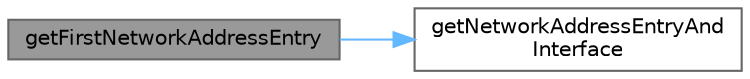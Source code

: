 digraph "getFirstNetworkAddressEntry"
{
 // LATEX_PDF_SIZE
  bgcolor="transparent";
  edge [fontname=Helvetica,fontsize=10,labelfontname=Helvetica,labelfontsize=10];
  node [fontname=Helvetica,fontsize=10,shape=box,height=0.2,width=0.4];
  rankdir="LR";
  Node1 [id="Node000001",label="getFirstNetworkAddressEntry",height=0.2,width=0.4,color="gray40", fillcolor="grey60", style="filled", fontcolor="black",tooltip="获取第一个网络地址条目。"];
  Node1 -> Node2 [id="edge1_Node000001_Node000002",color="steelblue1",style="solid",tooltip=" "];
  Node2 [id="Node000002",label="getNetworkAddressEntryAnd\lInterface",height=0.2,width=0.4,color="grey40", fillcolor="white", style="filled",URL="$namespace_j_q_net.html#ad6849eb8c6584d3ee40830c4be2ff463",tooltip="获取网络地址条目和接口列表。"];
}
